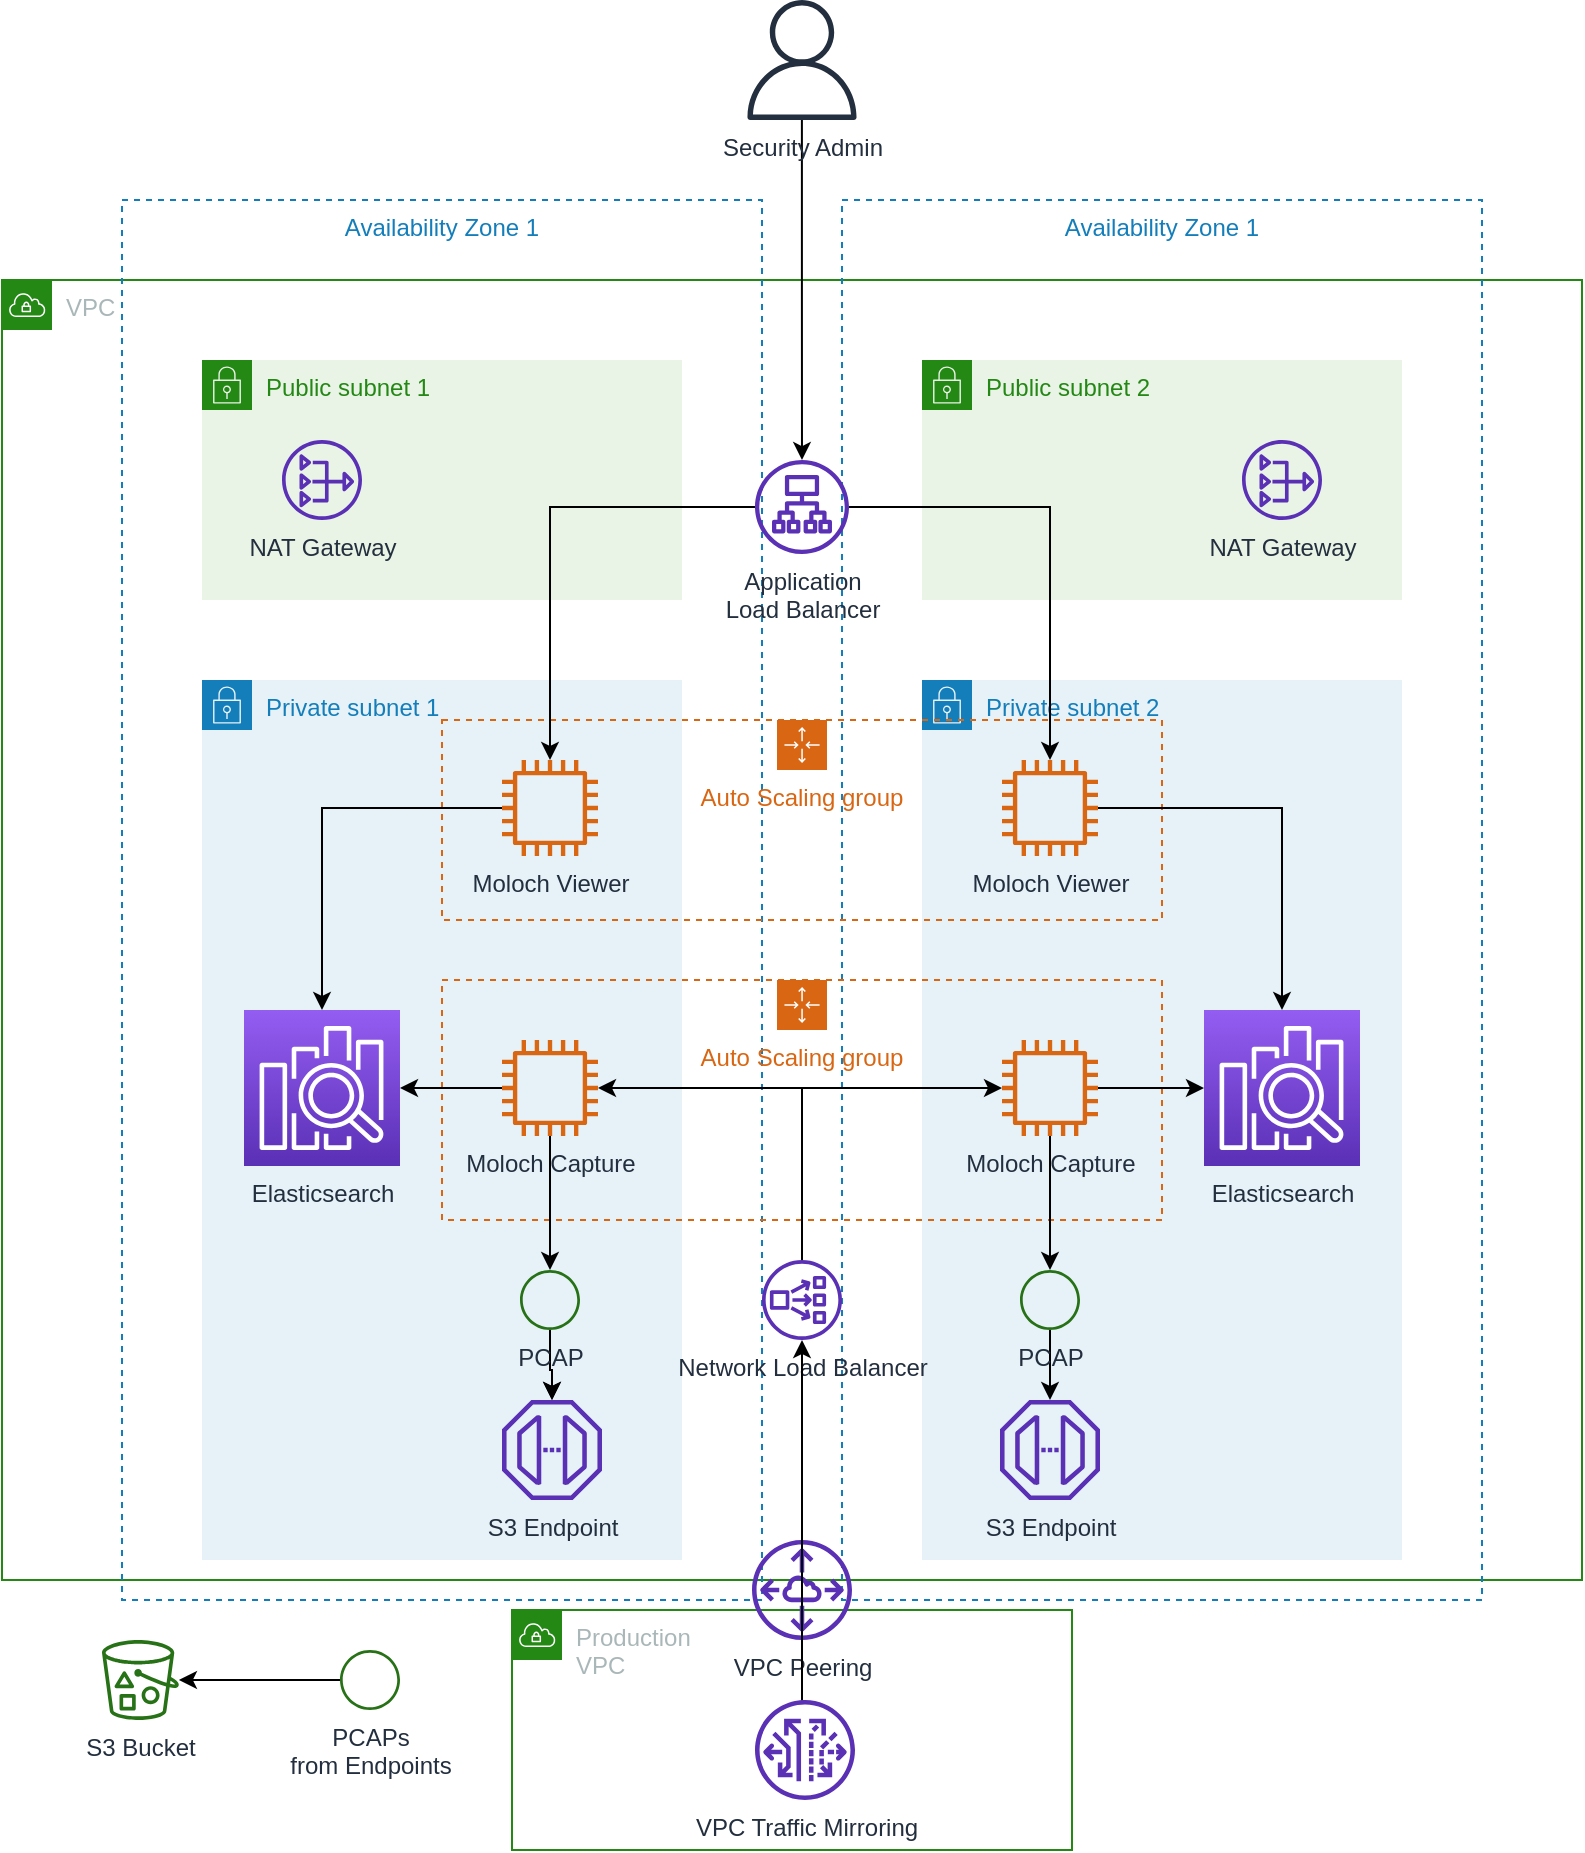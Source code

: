 <mxfile version="12.4.8" type="github">
  <diagram id="nS8Z-IxNKgz3Bep8xKT9" name="Page-1">
    <mxGraphModel dx="1422" dy="762" grid="1" gridSize="10" guides="1" tooltips="1" connect="1" arrows="1" fold="1" page="1" pageScale="1" pageWidth="827" pageHeight="1169" math="0" shadow="0">
      <root>
        <mxCell id="0"/>
        <mxCell id="1" parent="0"/>
        <mxCell id="UfBp0CyOTYnklVnx0V1o-39" value="Production&lt;br&gt;VPC" style="points=[[0,0],[0.25,0],[0.5,0],[0.75,0],[1,0],[1,0.25],[1,0.5],[1,0.75],[1,1],[0.75,1],[0.5,1],[0.25,1],[0,1],[0,0.75],[0,0.5],[0,0.25]];outlineConnect=0;gradientColor=none;html=1;whiteSpace=wrap;fontSize=12;fontStyle=0;shape=mxgraph.aws4.group;grIcon=mxgraph.aws4.group_vpc;strokeColor=#248814;fillColor=none;verticalAlign=top;align=left;spacingLeft=30;fontColor=#AAB7B8;dashed=0;" parent="1" vertex="1">
          <mxGeometry x="275" y="825" width="280" height="120" as="geometry"/>
        </mxCell>
        <mxCell id="UfBp0CyOTYnklVnx0V1o-3" value="VPC" style="points=[[0,0],[0.25,0],[0.5,0],[0.75,0],[1,0],[1,0.25],[1,0.5],[1,0.75],[1,1],[0.75,1],[0.5,1],[0.25,1],[0,1],[0,0.75],[0,0.5],[0,0.25]];outlineConnect=0;gradientColor=none;html=1;whiteSpace=wrap;fontSize=12;fontStyle=0;shape=mxgraph.aws4.group;grIcon=mxgraph.aws4.group_vpc;strokeColor=#248814;fillColor=none;verticalAlign=top;align=left;spacingLeft=30;fontColor=#AAB7B8;dashed=0;" parent="1" vertex="1">
          <mxGeometry x="20" y="160" width="790" height="650" as="geometry"/>
        </mxCell>
        <mxCell id="UfBp0CyOTYnklVnx0V1o-21" value="Availability Zone 1" style="fillColor=none;strokeColor=#147EBA;dashed=1;verticalAlign=top;fontStyle=0;fontColor=#147EBA;" parent="1" vertex="1">
          <mxGeometry x="440" y="120" width="320" height="700" as="geometry"/>
        </mxCell>
        <mxCell id="UfBp0CyOTYnklVnx0V1o-32" value="Public subnet 2" style="points=[[0,0],[0.25,0],[0.5,0],[0.75,0],[1,0],[1,0.25],[1,0.5],[1,0.75],[1,1],[0.75,1],[0.5,1],[0.25,1],[0,1],[0,0.75],[0,0.5],[0,0.25]];outlineConnect=0;gradientColor=none;html=1;whiteSpace=wrap;fontSize=12;fontStyle=0;shape=mxgraph.aws4.group;grIcon=mxgraph.aws4.group_security_group;grStroke=0;strokeColor=#248814;fillColor=#E9F3E6;verticalAlign=top;align=left;spacingLeft=30;fontColor=#248814;dashed=0;" parent="1" vertex="1">
          <mxGeometry x="480" y="200" width="240" height="120" as="geometry"/>
        </mxCell>
        <mxCell id="UfBp0CyOTYnklVnx0V1o-28" value="Private subnet 2&lt;br&gt;" style="points=[[0,0],[0.25,0],[0.5,0],[0.75,0],[1,0],[1,0.25],[1,0.5],[1,0.75],[1,1],[0.75,1],[0.5,1],[0.25,1],[0,1],[0,0.75],[0,0.5],[0,0.25]];outlineConnect=0;gradientColor=none;html=1;whiteSpace=wrap;fontSize=12;fontStyle=0;shape=mxgraph.aws4.group;grIcon=mxgraph.aws4.group_security_group;grStroke=0;strokeColor=#147EBA;fillColor=#E6F2F8;verticalAlign=top;align=left;spacingLeft=30;fontColor=#147EBA;dashed=0;" parent="1" vertex="1">
          <mxGeometry x="480" y="360" width="240" height="440" as="geometry"/>
        </mxCell>
        <mxCell id="UfBp0CyOTYnklVnx0V1o-4" value="Availability Zone 1" style="fillColor=none;strokeColor=#147EBA;dashed=1;verticalAlign=top;fontStyle=0;fontColor=#147EBA;" parent="1" vertex="1">
          <mxGeometry x="80" y="120" width="320" height="700" as="geometry"/>
        </mxCell>
        <mxCell id="UfBp0CyOTYnklVnx0V1o-9" value="Public subnet 1" style="points=[[0,0],[0.25,0],[0.5,0],[0.75,0],[1,0],[1,0.25],[1,0.5],[1,0.75],[1,1],[0.75,1],[0.5,1],[0.25,1],[0,1],[0,0.75],[0,0.5],[0,0.25]];outlineConnect=0;gradientColor=none;html=1;whiteSpace=wrap;fontSize=12;fontStyle=0;shape=mxgraph.aws4.group;grIcon=mxgraph.aws4.group_security_group;grStroke=0;strokeColor=#248814;fillColor=#E9F3E6;verticalAlign=top;align=left;spacingLeft=30;fontColor=#248814;dashed=0;" parent="1" vertex="1">
          <mxGeometry x="120" y="200" width="240" height="120" as="geometry"/>
        </mxCell>
        <mxCell id="UfBp0CyOTYnklVnx0V1o-11" value="Private subnet 1" style="points=[[0,0],[0.25,0],[0.5,0],[0.75,0],[1,0],[1,0.25],[1,0.5],[1,0.75],[1,1],[0.75,1],[0.5,1],[0.25,1],[0,1],[0,0.75],[0,0.5],[0,0.25]];outlineConnect=0;gradientColor=none;html=1;whiteSpace=wrap;fontSize=12;fontStyle=0;shape=mxgraph.aws4.group;grIcon=mxgraph.aws4.group_security_group;grStroke=0;strokeColor=#147EBA;fillColor=#E6F2F8;verticalAlign=top;align=left;spacingLeft=30;fontColor=#147EBA;dashed=0;" parent="1" vertex="1">
          <mxGeometry x="120" y="360" width="240" height="440" as="geometry"/>
        </mxCell>
        <mxCell id="UfBp0CyOTYnklVnx0V1o-19" value="Auto Scaling group" style="points=[[0,0],[0.25,0],[0.5,0],[0.75,0],[1,0],[1,0.25],[1,0.5],[1,0.75],[1,1],[0.75,1],[0.5,1],[0.25,1],[0,1],[0,0.75],[0,0.5],[0,0.25]];outlineConnect=0;gradientColor=none;html=1;whiteSpace=wrap;fontSize=12;fontStyle=0;shape=mxgraph.aws4.groupCenter;grIcon=mxgraph.aws4.group_auto_scaling_group;grStroke=1;strokeColor=#D86613;fillColor=none;verticalAlign=top;align=center;fontColor=#D86613;dashed=1;spacingTop=25;" parent="1" vertex="1">
          <mxGeometry x="240" y="380" width="360" height="100" as="geometry"/>
        </mxCell>
        <mxCell id="UfBp0CyOTYnklVnx0V1o-22" value="Auto Scaling group" style="points=[[0,0],[0.25,0],[0.5,0],[0.75,0],[1,0],[1,0.25],[1,0.5],[1,0.75],[1,1],[0.75,1],[0.5,1],[0.25,1],[0,1],[0,0.75],[0,0.5],[0,0.25]];outlineConnect=0;gradientColor=none;html=1;whiteSpace=wrap;fontSize=12;fontStyle=0;shape=mxgraph.aws4.groupCenter;grIcon=mxgraph.aws4.group_auto_scaling_group;grStroke=1;strokeColor=#D86613;fillColor=none;verticalAlign=top;align=center;fontColor=#D86613;dashed=1;spacingTop=25;" parent="1" vertex="1">
          <mxGeometry x="240" y="510" width="360" height="120" as="geometry"/>
        </mxCell>
        <mxCell id="qS2ewMCIV7BWuZSejtux-7" style="edgeStyle=orthogonalEdgeStyle;rounded=0;orthogonalLoop=1;jettySize=auto;html=1;" edge="1" parent="1" source="UfBp0CyOTYnklVnx0V1o-23" target="UfBp0CyOTYnklVnx0V1o-46">
          <mxGeometry relative="1" as="geometry"/>
        </mxCell>
        <mxCell id="UfBp0CyOTYnklVnx0V1o-23" value="Moloch Viewer" style="outlineConnect=0;fontColor=#232F3E;gradientColor=none;fillColor=#D86613;strokeColor=none;dashed=0;verticalLabelPosition=bottom;verticalAlign=top;align=center;html=1;fontSize=12;fontStyle=0;aspect=fixed;pointerEvents=1;shape=mxgraph.aws4.instance2;" parent="1" vertex="1">
          <mxGeometry x="270" y="400" width="48" height="48" as="geometry"/>
        </mxCell>
        <mxCell id="UfBp0CyOTYnklVnx0V1o-24" value="S3 Bucket" style="outlineConnect=0;fontColor=#232F3E;gradientColor=none;fillColor=#277116;strokeColor=none;dashed=0;verticalLabelPosition=bottom;verticalAlign=top;align=center;html=1;fontSize=12;fontStyle=0;aspect=fixed;pointerEvents=1;shape=mxgraph.aws4.bucket_with_objects;" parent="1" vertex="1">
          <mxGeometry x="70" y="840" width="38.46" height="40" as="geometry"/>
        </mxCell>
        <mxCell id="qS2ewMCIV7BWuZSejtux-8" style="edgeStyle=orthogonalEdgeStyle;rounded=0;orthogonalLoop=1;jettySize=auto;html=1;" edge="1" parent="1" source="UfBp0CyOTYnklVnx0V1o-27" target="UfBp0CyOTYnklVnx0V1o-47">
          <mxGeometry relative="1" as="geometry"/>
        </mxCell>
        <mxCell id="UfBp0CyOTYnklVnx0V1o-27" value="Moloch Viewer" style="outlineConnect=0;fontColor=#232F3E;gradientColor=none;fillColor=#D86613;strokeColor=none;dashed=0;verticalLabelPosition=bottom;verticalAlign=top;align=center;html=1;fontSize=12;fontStyle=0;aspect=fixed;pointerEvents=1;shape=mxgraph.aws4.instance2;" parent="1" vertex="1">
          <mxGeometry x="520" y="400" width="48" height="48" as="geometry"/>
        </mxCell>
        <mxCell id="UfBp0CyOTYnklVnx0V1o-29" value="NAT Gateway" style="outlineConnect=0;fontColor=#232F3E;gradientColor=none;fillColor=#5A30B5;strokeColor=none;dashed=0;verticalLabelPosition=bottom;verticalAlign=top;align=center;html=1;fontSize=12;fontStyle=0;aspect=fixed;pointerEvents=1;shape=mxgraph.aws4.nat_gateway;" parent="1" vertex="1">
          <mxGeometry x="160" y="240" width="40" height="40" as="geometry"/>
        </mxCell>
        <mxCell id="UfBp0CyOTYnklVnx0V1o-31" value="NAT Gateway" style="outlineConnect=0;fontColor=#232F3E;gradientColor=none;fillColor=#5A30B5;strokeColor=none;dashed=0;verticalLabelPosition=bottom;verticalAlign=top;align=center;html=1;fontSize=12;fontStyle=0;aspect=fixed;pointerEvents=1;shape=mxgraph.aws4.nat_gateway;" parent="1" vertex="1">
          <mxGeometry x="640" y="240" width="40" height="40" as="geometry"/>
        </mxCell>
        <mxCell id="UfBp0CyOTYnklVnx0V1o-33" value="VPC Peering" style="outlineConnect=0;fontColor=#232F3E;gradientColor=none;fillColor=#5A30B5;strokeColor=none;dashed=0;verticalLabelPosition=bottom;verticalAlign=top;align=center;html=1;fontSize=12;fontStyle=0;aspect=fixed;pointerEvents=1;shape=mxgraph.aws4.peering;" parent="1" vertex="1">
          <mxGeometry x="395" y="790" width="50" height="50" as="geometry"/>
        </mxCell>
        <mxCell id="qS2ewMCIV7BWuZSejtux-3" style="edgeStyle=orthogonalEdgeStyle;rounded=0;orthogonalLoop=1;jettySize=auto;html=1;" edge="1" parent="1" source="UfBp0CyOTYnklVnx0V1o-34" target="UfBp0CyOTYnklVnx0V1o-23">
          <mxGeometry relative="1" as="geometry"/>
        </mxCell>
        <mxCell id="qS2ewMCIV7BWuZSejtux-4" style="edgeStyle=orthogonalEdgeStyle;rounded=0;orthogonalLoop=1;jettySize=auto;html=1;" edge="1" parent="1" source="UfBp0CyOTYnklVnx0V1o-34" target="UfBp0CyOTYnklVnx0V1o-27">
          <mxGeometry relative="1" as="geometry"/>
        </mxCell>
        <mxCell id="UfBp0CyOTYnklVnx0V1o-34" value="Application&lt;br&gt;Load Balancer" style="outlineConnect=0;fontColor=#232F3E;gradientColor=none;fillColor=#5A30B5;strokeColor=none;dashed=0;verticalLabelPosition=bottom;verticalAlign=top;align=center;html=1;fontSize=12;fontStyle=0;aspect=fixed;pointerEvents=1;shape=mxgraph.aws4.application_load_balancer;" parent="1" vertex="1">
          <mxGeometry x="396.5" y="250" width="47" height="47" as="geometry"/>
        </mxCell>
        <mxCell id="UfBp0CyOTYnklVnx0V1o-35" value="Network Load Balancer" style="outlineConnect=0;fontColor=#232F3E;gradientColor=none;fillColor=#5A30B5;strokeColor=none;dashed=0;verticalLabelPosition=bottom;verticalAlign=top;align=center;html=1;fontSize=12;fontStyle=0;aspect=fixed;pointerEvents=1;shape=mxgraph.aws4.network_load_balancer;" parent="1" vertex="1">
          <mxGeometry x="400" y="650" width="40" height="40" as="geometry"/>
        </mxCell>
        <mxCell id="qS2ewMCIV7BWuZSejtux-10" style="edgeStyle=orthogonalEdgeStyle;rounded=0;orthogonalLoop=1;jettySize=auto;html=1;" edge="1" parent="1" source="UfBp0CyOTYnklVnx0V1o-36" target="UfBp0CyOTYnklVnx0V1o-46">
          <mxGeometry relative="1" as="geometry"/>
        </mxCell>
        <mxCell id="qS2ewMCIV7BWuZSejtux-11" style="edgeStyle=orthogonalEdgeStyle;rounded=0;orthogonalLoop=1;jettySize=auto;html=1;" edge="1" parent="1" source="qS2ewMCIV7BWuZSejtux-13" target="UfBp0CyOTYnklVnx0V1o-48">
          <mxGeometry relative="1" as="geometry">
            <mxPoint x="294" y="700" as="sourcePoint"/>
          </mxGeometry>
        </mxCell>
        <mxCell id="UfBp0CyOTYnklVnx0V1o-36" value="Moloch Capture" style="outlineConnect=0;fontColor=#232F3E;gradientColor=none;fillColor=#D86613;strokeColor=none;dashed=0;verticalLabelPosition=bottom;verticalAlign=top;align=center;html=1;fontSize=12;fontStyle=0;aspect=fixed;pointerEvents=1;shape=mxgraph.aws4.instance2;" parent="1" vertex="1">
          <mxGeometry x="270" y="540" width="48" height="48" as="geometry"/>
        </mxCell>
        <mxCell id="qS2ewMCIV7BWuZSejtux-9" style="edgeStyle=orthogonalEdgeStyle;rounded=0;orthogonalLoop=1;jettySize=auto;html=1;" edge="1" parent="1" source="UfBp0CyOTYnklVnx0V1o-37" target="UfBp0CyOTYnklVnx0V1o-47">
          <mxGeometry relative="1" as="geometry"/>
        </mxCell>
        <mxCell id="qS2ewMCIV7BWuZSejtux-21" style="edgeStyle=orthogonalEdgeStyle;rounded=0;orthogonalLoop=1;jettySize=auto;html=1;" edge="1" parent="1" source="UfBp0CyOTYnklVnx0V1o-37" target="qS2ewMCIV7BWuZSejtux-20">
          <mxGeometry relative="1" as="geometry"/>
        </mxCell>
        <mxCell id="qS2ewMCIV7BWuZSejtux-38" style="edgeStyle=orthogonalEdgeStyle;rounded=0;orthogonalLoop=1;jettySize=auto;html=1;" edge="1" parent="1" source="UfBp0CyOTYnklVnx0V1o-35" target="UfBp0CyOTYnklVnx0V1o-37">
          <mxGeometry relative="1" as="geometry">
            <Array as="points">
              <mxPoint x="420" y="564"/>
            </Array>
          </mxGeometry>
        </mxCell>
        <mxCell id="UfBp0CyOTYnklVnx0V1o-37" value="Moloch Capture" style="outlineConnect=0;fontColor=#232F3E;gradientColor=none;fillColor=#D86613;strokeColor=none;dashed=0;verticalLabelPosition=bottom;verticalAlign=top;align=center;html=1;fontSize=12;fontStyle=0;aspect=fixed;pointerEvents=1;shape=mxgraph.aws4.instance2;" parent="1" vertex="1">
          <mxGeometry x="520" y="540" width="48" height="48" as="geometry"/>
        </mxCell>
        <mxCell id="qS2ewMCIV7BWuZSejtux-46" style="edgeStyle=orthogonalEdgeStyle;rounded=0;orthogonalLoop=1;jettySize=auto;html=1;" edge="1" parent="1" source="UfBp0CyOTYnklVnx0V1o-38" target="UfBp0CyOTYnklVnx0V1o-35">
          <mxGeometry relative="1" as="geometry">
            <Array as="points">
              <mxPoint x="420" y="810"/>
              <mxPoint x="420" y="810"/>
            </Array>
          </mxGeometry>
        </mxCell>
        <mxCell id="UfBp0CyOTYnklVnx0V1o-38" value="VPC Traffic Mirroring" style="outlineConnect=0;fontColor=#232F3E;gradientColor=none;fillColor=#5A30B5;strokeColor=none;dashed=0;verticalLabelPosition=bottom;verticalAlign=top;align=center;html=1;fontSize=12;fontStyle=0;aspect=fixed;pointerEvents=1;shape=mxgraph.aws4.vpc_traffic_mirroring;" parent="1" vertex="1">
          <mxGeometry x="396.5" y="870" width="50" height="50" as="geometry"/>
        </mxCell>
        <mxCell id="UfBp0CyOTYnklVnx0V1o-46" value="Elasticsearch" style="outlineConnect=0;fontColor=#232F3E;gradientColor=#945DF2;gradientDirection=north;fillColor=#5A30B5;strokeColor=#ffffff;dashed=0;verticalLabelPosition=bottom;verticalAlign=top;align=center;html=1;fontSize=12;fontStyle=0;aspect=fixed;shape=mxgraph.aws4.resourceIcon;resIcon=mxgraph.aws4.elasticsearch_service;" parent="1" vertex="1">
          <mxGeometry x="141" y="525" width="78" height="78" as="geometry"/>
        </mxCell>
        <mxCell id="UfBp0CyOTYnklVnx0V1o-47" value="Elasticsearch" style="outlineConnect=0;fontColor=#232F3E;gradientColor=#945DF2;gradientDirection=north;fillColor=#5A30B5;strokeColor=#ffffff;dashed=0;verticalLabelPosition=bottom;verticalAlign=top;align=center;html=1;fontSize=12;fontStyle=0;aspect=fixed;shape=mxgraph.aws4.resourceIcon;resIcon=mxgraph.aws4.elasticsearch_service;" parent="1" vertex="1">
          <mxGeometry x="621" y="525" width="78" height="78" as="geometry"/>
        </mxCell>
        <mxCell id="UfBp0CyOTYnklVnx0V1o-48" value="S3 Endpoint" style="outlineConnect=0;fontColor=#232F3E;gradientColor=none;fillColor=#5A30B5;strokeColor=none;dashed=0;verticalLabelPosition=bottom;verticalAlign=top;align=center;html=1;fontSize=12;fontStyle=0;aspect=fixed;pointerEvents=1;shape=mxgraph.aws4.endpoint;" parent="1" vertex="1">
          <mxGeometry x="270" y="720" width="50" height="50" as="geometry"/>
        </mxCell>
        <mxCell id="UfBp0CyOTYnklVnx0V1o-49" value="S3 Endpoint" style="outlineConnect=0;fontColor=#232F3E;gradientColor=none;fillColor=#5A30B5;strokeColor=none;dashed=0;verticalLabelPosition=bottom;verticalAlign=top;align=center;html=1;fontSize=12;fontStyle=0;aspect=fixed;pointerEvents=1;shape=mxgraph.aws4.endpoint;" parent="1" vertex="1">
          <mxGeometry x="519" y="720" width="50" height="50" as="geometry"/>
        </mxCell>
        <mxCell id="qS2ewMCIV7BWuZSejtux-6" style="edgeStyle=orthogonalEdgeStyle;rounded=0;orthogonalLoop=1;jettySize=auto;html=1;" edge="1" parent="1" source="qS2ewMCIV7BWuZSejtux-5" target="UfBp0CyOTYnklVnx0V1o-34">
          <mxGeometry relative="1" as="geometry"/>
        </mxCell>
        <mxCell id="qS2ewMCIV7BWuZSejtux-5" value="Security Admin" style="outlineConnect=0;fontColor=#232F3E;gradientColor=none;fillColor=#232F3E;strokeColor=none;dashed=0;verticalLabelPosition=bottom;verticalAlign=top;align=center;html=1;fontSize=12;fontStyle=0;aspect=fixed;pointerEvents=1;shape=mxgraph.aws4.user;" vertex="1" parent="1">
          <mxGeometry x="390" y="20" width="60" height="60" as="geometry"/>
        </mxCell>
        <mxCell id="qS2ewMCIV7BWuZSejtux-42" value="" style="edgeStyle=orthogonalEdgeStyle;rounded=0;orthogonalLoop=1;jettySize=auto;html=1;" edge="1" parent="1" source="qS2ewMCIV7BWuZSejtux-13" target="UfBp0CyOTYnklVnx0V1o-48">
          <mxGeometry relative="1" as="geometry"/>
        </mxCell>
        <mxCell id="qS2ewMCIV7BWuZSejtux-13" value="PCAP&lt;br&gt;&lt;span style=&quot;color: rgba(0 , 0 , 0 , 0) ; font-family: monospace ; font-size: 0px&quot;&gt;%3CmxGraphModel%3E%3Croot%3E%3CmxCell%20id%3D%220%22%2F%3E%3CmxCell%20id%3D%221%22%20parent%3D%220%22%2F%3E%3CmxCell%20id%3D%222%22%20style%3D%22edgeStyle%3DorthogonalEdgeStyle%3Brounded%3D0%3BorthogonalLoop%3D1%3BjettySize%3Dauto%3Bhtml%3D1%3B%22%20edge%3D%221%22%20parent%3D%221%22%3E%3CmxGeometry%20relative%3D%221%22%20as%3D%22geometry%22%3E%3CmxPoint%20x%3D%22294%22%20y%3D%22588%22%20as%3D%22sourcePoint%22%2F%3E%3CmxPoint%20x%3D%22294%22%20y%3D%22710%22%20as%3D%22targetPoint%22%2F%3E%3C%2FmxGeometry%3E%3C%2FmxCell%3E%3C%2Froot%3E%3C%2FmxGraphModel%3E&lt;/span&gt;" style="outlineConnect=0;fontColor=#232F3E;gradientColor=none;fillColor=#277116;strokeColor=none;dashed=0;verticalLabelPosition=bottom;verticalAlign=top;align=center;html=1;fontSize=12;fontStyle=0;aspect=fixed;pointerEvents=1;shape=mxgraph.aws4.object;" vertex="1" parent="1">
          <mxGeometry x="279" y="655" width="30" height="30" as="geometry"/>
        </mxCell>
        <mxCell id="qS2ewMCIV7BWuZSejtux-18" style="edgeStyle=orthogonalEdgeStyle;rounded=0;orthogonalLoop=1;jettySize=auto;html=1;" edge="1" parent="1" source="UfBp0CyOTYnklVnx0V1o-36" target="qS2ewMCIV7BWuZSejtux-13">
          <mxGeometry relative="1" as="geometry">
            <mxPoint x="294" y="588" as="sourcePoint"/>
            <mxPoint x="294" y="710" as="targetPoint"/>
          </mxGeometry>
        </mxCell>
        <mxCell id="qS2ewMCIV7BWuZSejtux-22" style="edgeStyle=orthogonalEdgeStyle;rounded=0;orthogonalLoop=1;jettySize=auto;html=1;" edge="1" parent="1" source="qS2ewMCIV7BWuZSejtux-20" target="UfBp0CyOTYnklVnx0V1o-49">
          <mxGeometry relative="1" as="geometry"/>
        </mxCell>
        <mxCell id="qS2ewMCIV7BWuZSejtux-20" value="PCAP&lt;br&gt;&lt;span style=&quot;color: rgba(0 , 0 , 0 , 0) ; font-family: monospace ; font-size: 0px&quot;&gt;%3CmxGraphModel%3E%3Croot%3E%3CmxCell%20id%3D%220%22%2F%3E%3CmxCell%20id%3D%221%22%20parent%3D%220%22%2F%3E%3CmxCell%20id%3D%222%22%20style%3D%22edgeStyle%3DorthogonalEdgeStyle%3Brounded%3D0%3BorthogonalLoop%3D1%3BjettySize%3Dauto%3Bhtml%3D1%3B%22%20edge%3D%221%22%20parent%3D%221%22%3E%3CmxGeometry%20relative%3D%221%22%20as%3D%22geometry%22%3E%3CmxPoint%20x%3D%22294%22%20y%3D%22588%22%20as%3D%22sourcePoint%22%2F%3E%3CmxPoint%20x%3D%22294%22%20y%3D%22710%22%20as%3D%22targetPoint%22%2F%3E%3C%2FmxGeometry%3E%3C%2FmxCell%3E%3C%2Froot%3E%3C%2FmxGraphModel%3E&lt;/span&gt;" style="outlineConnect=0;fontColor=#232F3E;gradientColor=none;fillColor=#277116;strokeColor=none;dashed=0;verticalLabelPosition=bottom;verticalAlign=top;align=center;html=1;fontSize=12;fontStyle=0;aspect=fixed;pointerEvents=1;shape=mxgraph.aws4.object;" vertex="1" parent="1">
          <mxGeometry x="529" y="655" width="30" height="30" as="geometry"/>
        </mxCell>
        <mxCell id="qS2ewMCIV7BWuZSejtux-33" style="edgeStyle=orthogonalEdgeStyle;rounded=0;orthogonalLoop=1;jettySize=auto;html=1;" edge="1" parent="1" source="qS2ewMCIV7BWuZSejtux-32" target="UfBp0CyOTYnklVnx0V1o-24">
          <mxGeometry relative="1" as="geometry"/>
        </mxCell>
        <mxCell id="qS2ewMCIV7BWuZSejtux-32" value="PCAPs&lt;br&gt;from Endpoints" style="outlineConnect=0;fontColor=#232F3E;gradientColor=none;fillColor=#277116;strokeColor=none;dashed=0;verticalLabelPosition=bottom;verticalAlign=top;align=center;html=1;fontSize=12;fontStyle=0;aspect=fixed;pointerEvents=1;shape=mxgraph.aws4.object;" vertex="1" parent="1">
          <mxGeometry x="189" y="845" width="30" height="30" as="geometry"/>
        </mxCell>
        <mxCell id="qS2ewMCIV7BWuZSejtux-39" style="edgeStyle=orthogonalEdgeStyle;rounded=0;orthogonalLoop=1;jettySize=auto;html=1;" edge="1" parent="1" source="UfBp0CyOTYnklVnx0V1o-35" target="UfBp0CyOTYnklVnx0V1o-36">
          <mxGeometry relative="1" as="geometry">
            <mxPoint x="430.143" y="660" as="sourcePoint"/>
            <mxPoint x="530" y="574.143" as="targetPoint"/>
            <Array as="points">
              <mxPoint x="420" y="564"/>
            </Array>
          </mxGeometry>
        </mxCell>
      </root>
    </mxGraphModel>
  </diagram>
</mxfile>
